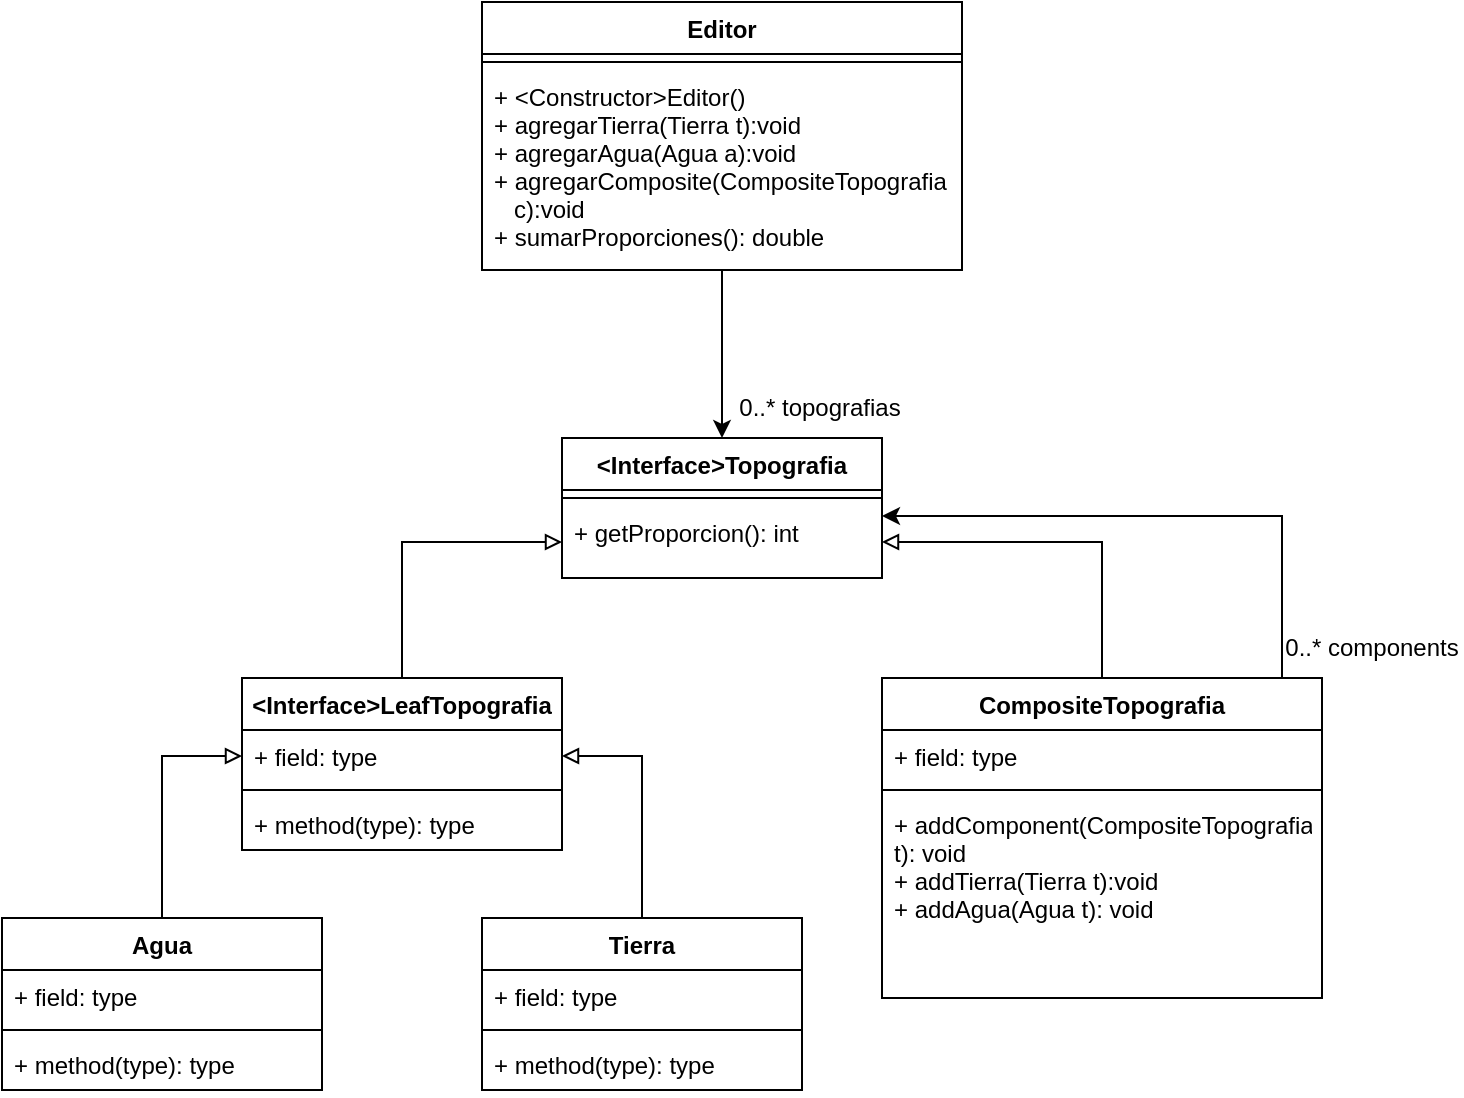 <mxfile version="17.2.4" type="device"><diagram id="Dzc4uEj-CnlD3JqewtPz" name="Page-1"><mxGraphModel dx="1185" dy="588" grid="1" gridSize="10" guides="1" tooltips="1" connect="1" arrows="1" fold="1" page="1" pageScale="1" pageWidth="827" pageHeight="1169" math="0" shadow="0"><root><mxCell id="0"/><mxCell id="1" parent="0"/><mxCell id="-HR2cx0IMGozhP3D0WZr-1" value="&lt;Interface&gt;Topografia" style="swimlane;fontStyle=1;align=center;verticalAlign=top;childLayout=stackLayout;horizontal=1;startSize=26;horizontalStack=0;resizeParent=1;resizeParentMax=0;resizeLast=0;collapsible=1;marginBottom=0;" vertex="1" parent="1"><mxGeometry x="330" y="290" width="160" height="70" as="geometry"/></mxCell><mxCell id="-HR2cx0IMGozhP3D0WZr-3" value="" style="line;strokeWidth=1;fillColor=none;align=left;verticalAlign=middle;spacingTop=-1;spacingLeft=3;spacingRight=3;rotatable=0;labelPosition=right;points=[];portConstraint=eastwest;" vertex="1" parent="-HR2cx0IMGozhP3D0WZr-1"><mxGeometry y="26" width="160" height="8" as="geometry"/></mxCell><mxCell id="-HR2cx0IMGozhP3D0WZr-4" value="+ getProporcion(): int" style="text;strokeColor=none;fillColor=none;align=left;verticalAlign=top;spacingLeft=4;spacingRight=4;overflow=hidden;rotatable=0;points=[[0,0.5],[1,0.5]];portConstraint=eastwest;" vertex="1" parent="-HR2cx0IMGozhP3D0WZr-1"><mxGeometry y="34" width="160" height="36" as="geometry"/></mxCell><mxCell id="-HR2cx0IMGozhP3D0WZr-23" style="edgeStyle=orthogonalEdgeStyle;rounded=0;orthogonalLoop=1;jettySize=auto;html=1;entryX=1;entryY=0.5;entryDx=0;entryDy=0;endArrow=classic;endFill=1;" edge="1" parent="1" source="-HR2cx0IMGozhP3D0WZr-5"><mxGeometry relative="1" as="geometry"><mxPoint x="490" y="329" as="targetPoint"/><Array as="points"><mxPoint x="690" y="453"/><mxPoint x="690" y="329"/></Array></mxGeometry></mxCell><mxCell id="-HR2cx0IMGozhP3D0WZr-24" style="edgeStyle=orthogonalEdgeStyle;rounded=0;orthogonalLoop=1;jettySize=auto;html=1;entryX=1;entryY=0.5;entryDx=0;entryDy=0;endArrow=block;endFill=0;" edge="1" parent="1" source="-HR2cx0IMGozhP3D0WZr-5" target="-HR2cx0IMGozhP3D0WZr-4"><mxGeometry relative="1" as="geometry"/></mxCell><mxCell id="-HR2cx0IMGozhP3D0WZr-5" value="CompositeTopografia" style="swimlane;fontStyle=1;align=center;verticalAlign=top;childLayout=stackLayout;horizontal=1;startSize=26;horizontalStack=0;resizeParent=1;resizeParentMax=0;resizeLast=0;collapsible=1;marginBottom=0;" vertex="1" parent="1"><mxGeometry x="490" y="410" width="220" height="160" as="geometry"/></mxCell><mxCell id="-HR2cx0IMGozhP3D0WZr-6" value="+ field: type" style="text;strokeColor=none;fillColor=none;align=left;verticalAlign=top;spacingLeft=4;spacingRight=4;overflow=hidden;rotatable=0;points=[[0,0.5],[1,0.5]];portConstraint=eastwest;" vertex="1" parent="-HR2cx0IMGozhP3D0WZr-5"><mxGeometry y="26" width="220" height="26" as="geometry"/></mxCell><mxCell id="-HR2cx0IMGozhP3D0WZr-7" value="" style="line;strokeWidth=1;fillColor=none;align=left;verticalAlign=middle;spacingTop=-1;spacingLeft=3;spacingRight=3;rotatable=0;labelPosition=right;points=[];portConstraint=eastwest;" vertex="1" parent="-HR2cx0IMGozhP3D0WZr-5"><mxGeometry y="52" width="220" height="8" as="geometry"/></mxCell><mxCell id="-HR2cx0IMGozhP3D0WZr-8" value="+ addComponent(CompositeTopografia&#10;t): void&#10;+ addTierra(Tierra t):void&#10;+ addAgua(Agua t): void" style="text;strokeColor=none;fillColor=none;align=left;verticalAlign=top;spacingLeft=4;spacingRight=4;overflow=hidden;rotatable=0;points=[[0,0.5],[1,0.5]];portConstraint=eastwest;" vertex="1" parent="-HR2cx0IMGozhP3D0WZr-5"><mxGeometry y="60" width="220" height="100" as="geometry"/></mxCell><mxCell id="-HR2cx0IMGozhP3D0WZr-26" style="edgeStyle=orthogonalEdgeStyle;rounded=0;orthogonalLoop=1;jettySize=auto;html=1;endArrow=block;endFill=0;" edge="1" parent="1" source="-HR2cx0IMGozhP3D0WZr-9" target="-HR2cx0IMGozhP3D0WZr-4"><mxGeometry relative="1" as="geometry"/></mxCell><mxCell id="-HR2cx0IMGozhP3D0WZr-9" value="&lt;Interface&gt;LeafTopografia" style="swimlane;fontStyle=1;align=center;verticalAlign=top;childLayout=stackLayout;horizontal=1;startSize=26;horizontalStack=0;resizeParent=1;resizeParentMax=0;resizeLast=0;collapsible=1;marginBottom=0;" vertex="1" parent="1"><mxGeometry x="170" y="410" width="160" height="86" as="geometry"/></mxCell><mxCell id="-HR2cx0IMGozhP3D0WZr-10" value="+ field: type" style="text;strokeColor=none;fillColor=none;align=left;verticalAlign=top;spacingLeft=4;spacingRight=4;overflow=hidden;rotatable=0;points=[[0,0.5],[1,0.5]];portConstraint=eastwest;" vertex="1" parent="-HR2cx0IMGozhP3D0WZr-9"><mxGeometry y="26" width="160" height="26" as="geometry"/></mxCell><mxCell id="-HR2cx0IMGozhP3D0WZr-11" value="" style="line;strokeWidth=1;fillColor=none;align=left;verticalAlign=middle;spacingTop=-1;spacingLeft=3;spacingRight=3;rotatable=0;labelPosition=right;points=[];portConstraint=eastwest;" vertex="1" parent="-HR2cx0IMGozhP3D0WZr-9"><mxGeometry y="52" width="160" height="8" as="geometry"/></mxCell><mxCell id="-HR2cx0IMGozhP3D0WZr-12" value="+ method(type): type" style="text;strokeColor=none;fillColor=none;align=left;verticalAlign=top;spacingLeft=4;spacingRight=4;overflow=hidden;rotatable=0;points=[[0,0.5],[1,0.5]];portConstraint=eastwest;" vertex="1" parent="-HR2cx0IMGozhP3D0WZr-9"><mxGeometry y="60" width="160" height="26" as="geometry"/></mxCell><mxCell id="-HR2cx0IMGozhP3D0WZr-21" style="rounded=0;orthogonalLoop=1;jettySize=auto;html=1;entryX=1;entryY=0.5;entryDx=0;entryDy=0;endArrow=block;endFill=0;strokeWidth=1;edgeStyle=orthogonalEdgeStyle;" edge="1" parent="1" source="-HR2cx0IMGozhP3D0WZr-13" target="-HR2cx0IMGozhP3D0WZr-10"><mxGeometry relative="1" as="geometry"/></mxCell><mxCell id="-HR2cx0IMGozhP3D0WZr-13" value="Tierra" style="swimlane;fontStyle=1;align=center;verticalAlign=top;childLayout=stackLayout;horizontal=1;startSize=26;horizontalStack=0;resizeParent=1;resizeParentMax=0;resizeLast=0;collapsible=1;marginBottom=0;" vertex="1" parent="1"><mxGeometry x="290" y="530" width="160" height="86" as="geometry"/></mxCell><mxCell id="-HR2cx0IMGozhP3D0WZr-14" value="+ field: type" style="text;strokeColor=none;fillColor=none;align=left;verticalAlign=top;spacingLeft=4;spacingRight=4;overflow=hidden;rotatable=0;points=[[0,0.5],[1,0.5]];portConstraint=eastwest;" vertex="1" parent="-HR2cx0IMGozhP3D0WZr-13"><mxGeometry y="26" width="160" height="26" as="geometry"/></mxCell><mxCell id="-HR2cx0IMGozhP3D0WZr-15" value="" style="line;strokeWidth=1;fillColor=none;align=left;verticalAlign=middle;spacingTop=-1;spacingLeft=3;spacingRight=3;rotatable=0;labelPosition=right;points=[];portConstraint=eastwest;" vertex="1" parent="-HR2cx0IMGozhP3D0WZr-13"><mxGeometry y="52" width="160" height="8" as="geometry"/></mxCell><mxCell id="-HR2cx0IMGozhP3D0WZr-16" value="+ method(type): type" style="text;strokeColor=none;fillColor=none;align=left;verticalAlign=top;spacingLeft=4;spacingRight=4;overflow=hidden;rotatable=0;points=[[0,0.5],[1,0.5]];portConstraint=eastwest;" vertex="1" parent="-HR2cx0IMGozhP3D0WZr-13"><mxGeometry y="60" width="160" height="26" as="geometry"/></mxCell><mxCell id="-HR2cx0IMGozhP3D0WZr-22" style="edgeStyle=orthogonalEdgeStyle;rounded=0;orthogonalLoop=1;jettySize=auto;html=1;entryX=0;entryY=0.5;entryDx=0;entryDy=0;endArrow=block;endFill=0;" edge="1" parent="1" source="-HR2cx0IMGozhP3D0WZr-17" target="-HR2cx0IMGozhP3D0WZr-10"><mxGeometry relative="1" as="geometry"/></mxCell><mxCell id="-HR2cx0IMGozhP3D0WZr-17" value="Agua" style="swimlane;fontStyle=1;align=center;verticalAlign=top;childLayout=stackLayout;horizontal=1;startSize=26;horizontalStack=0;resizeParent=1;resizeParentMax=0;resizeLast=0;collapsible=1;marginBottom=0;" vertex="1" parent="1"><mxGeometry x="50" y="530" width="160" height="86" as="geometry"/></mxCell><mxCell id="-HR2cx0IMGozhP3D0WZr-18" value="+ field: type" style="text;strokeColor=none;fillColor=none;align=left;verticalAlign=top;spacingLeft=4;spacingRight=4;overflow=hidden;rotatable=0;points=[[0,0.5],[1,0.5]];portConstraint=eastwest;" vertex="1" parent="-HR2cx0IMGozhP3D0WZr-17"><mxGeometry y="26" width="160" height="26" as="geometry"/></mxCell><mxCell id="-HR2cx0IMGozhP3D0WZr-19" value="" style="line;strokeWidth=1;fillColor=none;align=left;verticalAlign=middle;spacingTop=-1;spacingLeft=3;spacingRight=3;rotatable=0;labelPosition=right;points=[];portConstraint=eastwest;" vertex="1" parent="-HR2cx0IMGozhP3D0WZr-17"><mxGeometry y="52" width="160" height="8" as="geometry"/></mxCell><mxCell id="-HR2cx0IMGozhP3D0WZr-20" value="+ method(type): type" style="text;strokeColor=none;fillColor=none;align=left;verticalAlign=top;spacingLeft=4;spacingRight=4;overflow=hidden;rotatable=0;points=[[0,0.5],[1,0.5]];portConstraint=eastwest;" vertex="1" parent="-HR2cx0IMGozhP3D0WZr-17"><mxGeometry y="60" width="160" height="26" as="geometry"/></mxCell><mxCell id="-HR2cx0IMGozhP3D0WZr-28" value="0..* components" style="text;html=1;strokeColor=none;fillColor=none;align=center;verticalAlign=middle;whiteSpace=wrap;rounded=0;" vertex="1" parent="1"><mxGeometry x="690" y="380" width="90" height="30" as="geometry"/></mxCell><mxCell id="-HR2cx0IMGozhP3D0WZr-38" style="edgeStyle=orthogonalEdgeStyle;rounded=0;orthogonalLoop=1;jettySize=auto;html=1;entryX=0.5;entryY=0;entryDx=0;entryDy=0;endArrow=classic;endFill=1;strokeWidth=1;" edge="1" parent="1" source="-HR2cx0IMGozhP3D0WZr-34" target="-HR2cx0IMGozhP3D0WZr-1"><mxGeometry relative="1" as="geometry"/></mxCell><mxCell id="-HR2cx0IMGozhP3D0WZr-34" value="Editor" style="swimlane;fontStyle=1;align=center;verticalAlign=top;childLayout=stackLayout;horizontal=1;startSize=26;horizontalStack=0;resizeParent=1;resizeParentMax=0;resizeLast=0;collapsible=1;marginBottom=0;" vertex="1" parent="1"><mxGeometry x="290" y="72" width="240" height="134" as="geometry"/></mxCell><mxCell id="-HR2cx0IMGozhP3D0WZr-36" value="" style="line;strokeWidth=1;fillColor=none;align=left;verticalAlign=middle;spacingTop=-1;spacingLeft=3;spacingRight=3;rotatable=0;labelPosition=right;points=[];portConstraint=eastwest;" vertex="1" parent="-HR2cx0IMGozhP3D0WZr-34"><mxGeometry y="26" width="240" height="8" as="geometry"/></mxCell><mxCell id="-HR2cx0IMGozhP3D0WZr-37" value="+ &lt;Constructor&gt;Editor()&#10;+ agregarTierra(Tierra t):void&#10;+ agregarAgua(Agua a):void&#10;+ agregarComposite(CompositeTopografia&#10;   c):void&#10;+ sumarProporciones(): double" style="text;strokeColor=none;fillColor=none;align=left;verticalAlign=top;spacingLeft=4;spacingRight=4;overflow=hidden;rotatable=0;points=[[0,0.5],[1,0.5]];portConstraint=eastwest;" vertex="1" parent="-HR2cx0IMGozhP3D0WZr-34"><mxGeometry y="34" width="240" height="100" as="geometry"/></mxCell><mxCell id="-HR2cx0IMGozhP3D0WZr-39" value="0..* topografias" style="text;html=1;strokeColor=none;fillColor=none;align=center;verticalAlign=middle;whiteSpace=wrap;rounded=0;" vertex="1" parent="1"><mxGeometry x="414" y="260" width="90" height="30" as="geometry"/></mxCell></root></mxGraphModel></diagram></mxfile>